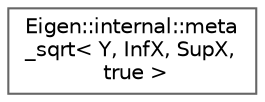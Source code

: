 digraph "Graphical Class Hierarchy"
{
 // LATEX_PDF_SIZE
  bgcolor="transparent";
  edge [fontname=Helvetica,fontsize=10,labelfontname=Helvetica,labelfontsize=10];
  node [fontname=Helvetica,fontsize=10,shape=box,height=0.2,width=0.4];
  rankdir="LR";
  Node0 [id="Node000000",label="Eigen::internal::meta\l_sqrt\< Y, InfX, SupX,\l true \>",height=0.2,width=0.4,color="grey40", fillcolor="white", style="filled",URL="$classEigen_1_1internal_1_1meta__sqrt_3_01Y_00_01InfX_00_01SupX_00_01true_01_4.html",tooltip=" "];
}
